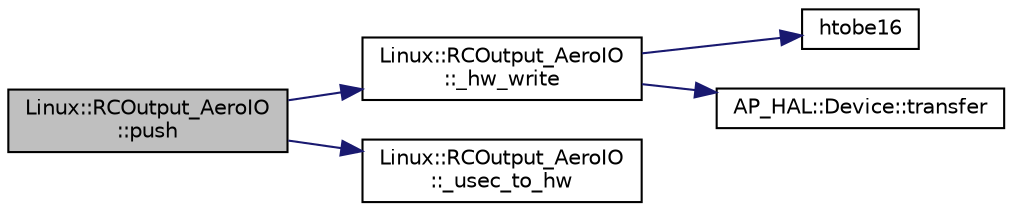 digraph "Linux::RCOutput_AeroIO::push"
{
 // INTERACTIVE_SVG=YES
  edge [fontname="Helvetica",fontsize="10",labelfontname="Helvetica",labelfontsize="10"];
  node [fontname="Helvetica",fontsize="10",shape=record];
  rankdir="LR";
  Node1 [label="Linux::RCOutput_AeroIO\l::push",height=0.2,width=0.4,color="black", fillcolor="grey75", style="filled", fontcolor="black"];
  Node1 -> Node2 [color="midnightblue",fontsize="10",style="solid",fontname="Helvetica"];
  Node2 [label="Linux::RCOutput_AeroIO\l::_hw_write",height=0.2,width=0.4,color="black", fillcolor="white", style="filled",URL="$classLinux_1_1RCOutput__AeroIO.html#a44a078ac9018e83a27e13f4daab6c28c"];
  Node2 -> Node3 [color="midnightblue",fontsize="10",style="solid",fontname="Helvetica"];
  Node3 [label="htobe16",height=0.2,width=0.4,color="black", fillcolor="white", style="filled",URL="$sparse-endian_8h.html#afeadfffc79afb9d2c017f0921b187204"];
  Node2 -> Node4 [color="midnightblue",fontsize="10",style="solid",fontname="Helvetica"];
  Node4 [label="AP_HAL::Device::transfer",height=0.2,width=0.4,color="black", fillcolor="white", style="filled",URL="$classAP__HAL_1_1Device.html#a2af24b5f93b678af718b65a606e538b0"];
  Node1 -> Node5 [color="midnightblue",fontsize="10",style="solid",fontname="Helvetica"];
  Node5 [label="Linux::RCOutput_AeroIO\l::_usec_to_hw",height=0.2,width=0.4,color="black", fillcolor="white", style="filled",URL="$classLinux_1_1RCOutput__AeroIO.html#a2d3cab3872cb7b848aeb8befd859056d"];
}
